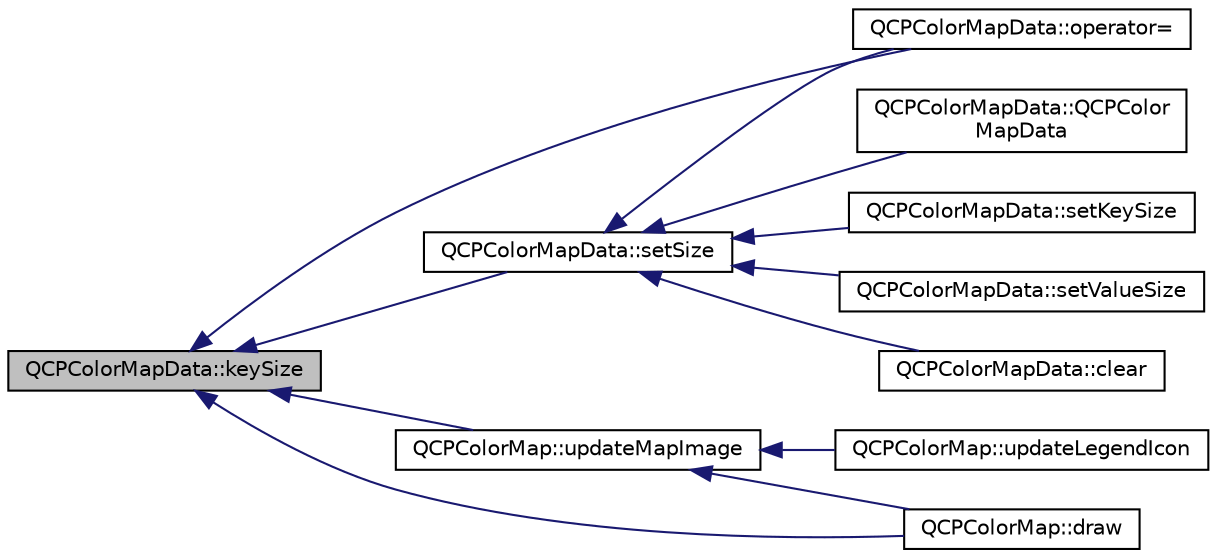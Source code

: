 digraph "QCPColorMapData::keySize"
{
  edge [fontname="Helvetica",fontsize="10",labelfontname="Helvetica",labelfontsize="10"];
  node [fontname="Helvetica",fontsize="10",shape=record];
  rankdir="LR";
  Node108 [label="QCPColorMapData::keySize",height=0.2,width=0.4,color="black", fillcolor="grey75", style="filled", fontcolor="black"];
  Node108 -> Node109 [dir="back",color="midnightblue",fontsize="10",style="solid",fontname="Helvetica"];
  Node109 [label="QCPColorMapData::operator=",height=0.2,width=0.4,color="black", fillcolor="white", style="filled",URL="$class_q_c_p_color_map_data.html#afdf4dd1b2f5714234fe84709b85c2a8d"];
  Node108 -> Node110 [dir="back",color="midnightblue",fontsize="10",style="solid",fontname="Helvetica"];
  Node110 [label="QCPColorMapData::setSize",height=0.2,width=0.4,color="black", fillcolor="white", style="filled",URL="$class_q_c_p_color_map_data.html#a0d9ff35c299d0478b682bfbcdd9c097e"];
  Node110 -> Node111 [dir="back",color="midnightblue",fontsize="10",style="solid",fontname="Helvetica"];
  Node111 [label="QCPColorMapData::QCPColor\lMapData",height=0.2,width=0.4,color="black", fillcolor="white", style="filled",URL="$class_q_c_p_color_map_data.html#aac9d8eb81e18e240d89d56c01933fd23"];
  Node110 -> Node109 [dir="back",color="midnightblue",fontsize="10",style="solid",fontname="Helvetica"];
  Node110 -> Node112 [dir="back",color="midnightblue",fontsize="10",style="solid",fontname="Helvetica"];
  Node112 [label="QCPColorMapData::setKeySize",height=0.2,width=0.4,color="black", fillcolor="white", style="filled",URL="$class_q_c_p_color_map_data.html#ac7ef70e383aface34b44dbde49234b6b"];
  Node110 -> Node113 [dir="back",color="midnightblue",fontsize="10",style="solid",fontname="Helvetica"];
  Node113 [label="QCPColorMapData::setValueSize",height=0.2,width=0.4,color="black", fillcolor="white", style="filled",URL="$class_q_c_p_color_map_data.html#a0893c9e3914513048b45e3429ffd16f2"];
  Node110 -> Node114 [dir="back",color="midnightblue",fontsize="10",style="solid",fontname="Helvetica"];
  Node114 [label="QCPColorMapData::clear",height=0.2,width=0.4,color="black", fillcolor="white", style="filled",URL="$class_q_c_p_color_map_data.html#a9910ba830e96955bd5c8e5bef1e77ef3"];
  Node108 -> Node115 [dir="back",color="midnightblue",fontsize="10",style="solid",fontname="Helvetica"];
  Node115 [label="QCPColorMap::updateMapImage",height=0.2,width=0.4,color="black", fillcolor="white", style="filled",URL="$class_q_c_p_color_map.html#a5efcea591bb5486d968af520a4d43c3a"];
  Node115 -> Node116 [dir="back",color="midnightblue",fontsize="10",style="solid",fontname="Helvetica"];
  Node116 [label="QCPColorMap::updateLegendIcon",height=0.2,width=0.4,color="black", fillcolor="white", style="filled",URL="$class_q_c_p_color_map.html#a5d8158b62d55fcfeaabcb68ce0083e87"];
  Node115 -> Node117 [dir="back",color="midnightblue",fontsize="10",style="solid",fontname="Helvetica"];
  Node117 [label="QCPColorMap::draw",height=0.2,width=0.4,color="black", fillcolor="white", style="filled",URL="$class_q_c_p_color_map.html#a6b628014d2939368935efd0a788648c8"];
  Node108 -> Node117 [dir="back",color="midnightblue",fontsize="10",style="solid",fontname="Helvetica"];
}
